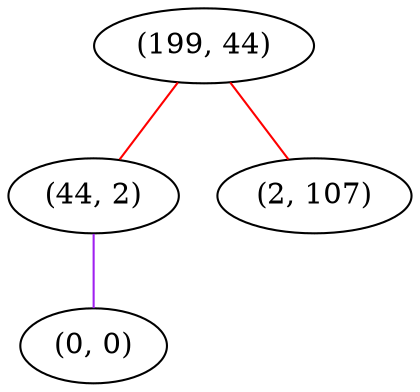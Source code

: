 graph "" {
"(199, 44)";
"(44, 2)";
"(0, 0)";
"(2, 107)";
"(199, 44)" -- "(44, 2)"  [color=red, key=0, weight=1];
"(199, 44)" -- "(2, 107)"  [color=red, key=0, weight=1];
"(44, 2)" -- "(0, 0)"  [color=purple, key=0, weight=4];
}
